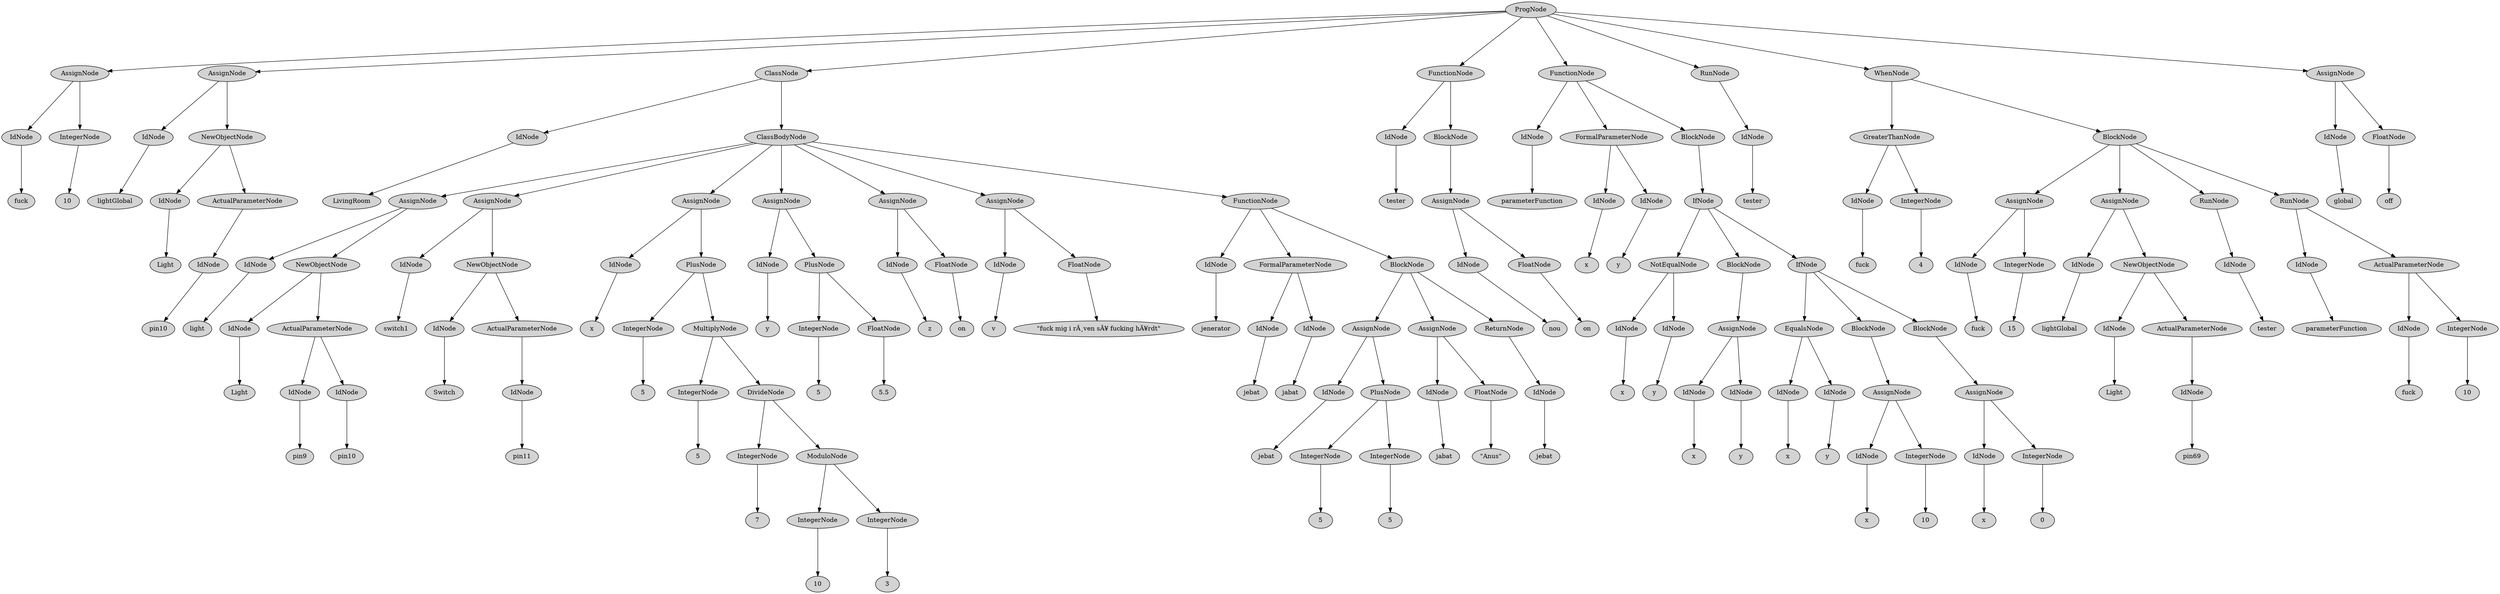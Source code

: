 digraph G {
	graph [ranksep=1.5 ratio=fill]
	node [style=filled]
	overlap=false
	9232323 [label=ProgNode]
	7279659 [label=AssignNode]
	9232323 -> 7279659
	2268877 [label=IdNode]
	7279659 -> 2268877
	6529016 [label=fuck]
	2268877 -> 6529016
	3215070 [label=IntegerNode]
	7279659 -> 3215070
	6299613 [label=10]
	3215070 -> 6299613
	6800006 [label=AssignNode]
	9232323 -> 6800006
	77062 [label=IdNode]
	6800006 -> 77062
	4987734 [label=lightGlobal]
	77062 -> 4987734
	9260819 [label=NewObjectNode]
	6800006 -> 9260819
	7410736 [label=IdNode]
	9260819 -> 7410736
	2058552 [label=Light]
	7410736 -> 2058552
	7336098 [label=ActualParameterNode]
	9260819 -> 7336098
	1068007 [label=IdNode]
	7336098 -> 1068007
	5384151 [label=pin10]
	1068007 -> 5384151
	4872033 [label=ClassNode]
	9232323 -> 4872033
	9024837 [label=IdNode]
	4872033 -> 9024837
	3076442 [label=LivingRoom]
	9024837 -> 3076442
	9077581 [label=ClassBodyNode]
	4872033 -> 9077581
	2374229 [label=AssignNode]
	9077581 -> 2374229
	8563408 [label=IdNode]
	2374229 -> 8563408
	6030089 [label=light]
	8563408 -> 6030089
	7255508 [label=NewObjectNode]
	2374229 -> 7255508
	6829982 [label=IdNode]
	7255508 -> 6829982
	2709426 [label=Light]
	6829982 -> 2709426
	2932862 [label=ActualParameterNode]
	7255508 -> 2932862
	4862037 [label=IdNode]
	2932862 -> 4862037
	7802559 [label=pin9]
	4862037 -> 7802559
	41919 [label=IdNode]
	2932862 -> 41919
	6199551 [label=pin10]
	41919 -> 6199551
	1390181 [label=AssignNode]
	9077581 -> 1390181
	1860732 [label=IdNode]
	1390181 -> 1860732
	790095 [label=switch1]
	1860732 -> 790095
	6342175 [label=NewObjectNode]
	1390181 -> 6342175
	1760008 [label=IdNode]
	6342175 -> 1760008
	2874863 [label=Switch]
	1760008 -> 2874863
	8164756 [label=ActualParameterNode]
	6342175 -> 8164756
	2809631 [label=IdNode]
	8164756 -> 2809631
	7579643 [label=pin11]
	2809631 -> 7579643
	7322438 [label=AssignNode]
	9077581 -> 7322438
	5635730 [label=IdNode]
	7322438 -> 5635730
	4881748 [label=x]
	5635730 -> 4881748
	6374872 [label=PlusNode]
	7322438 -> 6374872
	7627096 [label=IntegerNode]
	6374872 -> 7627096
	5480303 [label=5]
	7627096 -> 5480303
	9735068 [label=MultiplyNode]
	6374872 -> 9735068
	3347004 [label=IntegerNode]
	9735068 -> 3347004
	8758853 [label=5]
	3347004 -> 8758853
	9538732 [label=DivideNode]
	9735068 -> 9538732
	7861997 [label=IntegerNode]
	9538732 -> 7861997
	5402488 [label=7]
	7861997 -> 5402488
	9862335 [label=ModuloNode]
	9538732 -> 9862335
	7522054 [label=IntegerNode]
	9862335 -> 7522054
	6994294 [label=10]
	7522054 -> 6994294
	4379320 [label=IntegerNode]
	9862335 -> 4379320
	8261183 [label=3]
	4379320 -> 8261183
	5465118 [label=AssignNode]
	9077581 -> 5465118
	2923407 [label=IdNode]
	5465118 -> 2923407
	7073694 [label=y]
	2923407 -> 7073694
	606392 [label=PlusNode]
	5465118 -> 606392
	3982841 [label=IntegerNode]
	606392 -> 3982841
	726123 [label=5]
	3982841 -> 726123
	5770427 [label=FloatNode]
	606392 -> 5770427
	630164 [label=5.5]
	5770427 -> 630164
	209384 [label=AssignNode]
	9077581 -> 209384
	7667807 [label=IdNode]
	209384 -> 7667807
	5544053 [label=z]
	7667807 -> 5544053
	2488011 [label=FloatNode]
	209384 -> 2488011
	8627191 [label=on]
	2488011 -> 8627191
	3637892 [label=AssignNode]
	9077581 -> 3637892
	8844178 [label=IdNode]
	3637892 -> 8844178
	2950582 [label=v]
	8844178 -> 2950582
	4329910 [label=FloatNode]
	3637892 -> 4329910
	8191591 [label="\"fuck mig i rÃ¸ven sÃ¥ fucking hÃ¥rdt\""]
	4329910 -> 8191591
	453597 [label=FunctionNode]
	9077581 -> 453597
	4604244 [label=IdNode]
	453597 -> 4604244
	8597071 [label=jenerator]
	4604244 -> 8597071
	6087610 [label=FormalParameterNode]
	453597 -> 6087610
	9311333 [label=IdNode]
	6087610 -> 9311333
	5457615 [label=jebat]
	9311333 -> 5457615
	1435763 [label=IdNode]
	6087610 -> 1435763
	7826921 [label=jabat]
	1435763 -> 7826921
	6700725 [label=BlockNode]
	453597 -> 6700725
	9551027 [label=AssignNode]
	6700725 -> 9551027
	6383238 [label=IdNode]
	9551027 -> 6383238
	3077264 [label=jebat]
	6383238 -> 3077264
	6222554 [label=PlusNode]
	9551027 -> 6222554
	1868513 [label=IntegerNode]
	6222554 -> 1868513
	3448458 [label=5]
	1868513 -> 3448458
	7651300 [label=IntegerNode]
	6222554 -> 7651300
	5220420 [label=5]
	7651300 -> 5220420
	5288230 [label=AssignNode]
	6700725 -> 5288230
	344722 [label=IdNode]
	5288230 -> 344722
	8341531 [label=jabat]
	344722 -> 8341531
	3722539 [label=FloatNode]
	5288230 -> 3722539
	850062 [label="\"Anus\""]
	3722539 -> 850062
	5349450 [label=ReturnNode]
	6700725 -> 5349450
	3616267 [label=IdNode]
	5349450 -> 3616267
	5882280 [label=jebat]
	3616267 -> 5882280
	5469108 [label=FunctionNode]
	9232323 -> 5469108
	6371177 [label=IdNode]
	5469108 -> 6371177
	4477201 [label=tester]
	6371177 -> 4477201
	5889231 [label=BlockNode]
	5469108 -> 5889231
	7677526 [label=AssignNode]
	5889231 -> 7677526
	6401121 [label=IdNode]
	7677526 -> 6401121
	2044041 [label=nou]
	6401121 -> 2044041
	2417841 [label=FloatNode]
	7677526 -> 2417841
	2063819 [label=on]
	2417841 -> 2063819
	8045956 [label=FunctionNode]
	9232323 -> 8045956
	1423217 [label=IdNode]
	8045956 -> 1423217
	3751103 [label=parameterFunction]
	1423217 -> 3751103
	1659185 [label=FormalParameterNode]
	8045956 -> 1659185
	9398007 [label=IdNode]
	1659185 -> 9398007
	697872 [label=x]
	9398007 -> 697872
	41774 [label=IdNode]
	1659185 -> 41774
	5894154 [label=y]
	41774 -> 5894154
	8608371 [label=BlockNode]
	8045956 -> 8608371
	2784094 [label=IfNode]
	8608371 -> 2784094
	7059700 [label=NotEqualNode]
	2784094 -> 7059700
	6735377 [label=IdNode]
	7059700 -> 6735377
	5189880 [label=x]
	6735377 -> 5189880
	6824949 [label=IdNode]
	7059700 -> 6824949
	360559 [label=y]
	6824949 -> 360559
	5535257 [label=BlockNode]
	2784094 -> 5535257
	5488865 [label=AssignNode]
	5535257 -> 5488865
	8270933 [label=IdNode]
	5488865 -> 8270933
	1253625 [label=x]
	8270933 -> 1253625
	5323499 [label=IdNode]
	5488865 -> 5323499
	4527482 [label=y]
	5323499 -> 4527482
	4756588 [label=IfNode]
	2784094 -> 4756588
	9209293 [label=EqualsNode]
	4756588 -> 9209293
	4767211 [label=IdNode]
	9209293 -> 4767211
	5531826 [label=x]
	4767211 -> 5531826
	5740681 [label=IdNode]
	9209293 -> 5740681
	5264004 [label=y]
	5740681 -> 5264004
	6472813 [label=BlockNode]
	4756588 -> 6472813
	3739839 [label=AssignNode]
	6472813 -> 3739839
	4652836 [label=IdNode]
	3739839 -> 4652836
	4410548 [label=x]
	4652836 -> 4410548
	6599598 [label=IntegerNode]
	3739839 -> 6599598
	255490 [label=10]
	6599598 -> 255490
	6240163 [label=BlockNode]
	4756588 -> 6240163
	4412524 [label=AssignNode]
	6240163 -> 4412524
	2949241 [label=IdNode]
	4412524 -> 2949241
	7387931 [label=x]
	2949241 -> 7387931
	8661880 [label=IntegerNode]
	4412524 -> 8661880
	1905461 [label=0]
	8661880 -> 1905461
	6569120 [label=RunNode]
	9232323 -> 6569120
	443787 [label=IdNode]
	6569120 -> 443787
	6700966 [label=tester]
	443787 -> 6700966
	9932973 [label=WhenNode]
	9232323 -> 9932973
	1356692 [label=GreaterThanNode]
	9932973 -> 1356692
	6775648 [label=IdNode]
	1356692 -> 6775648
	3389232 [label=fuck]
	6775648 -> 3389232
	8302158 [label=IntegerNode]
	1356692 -> 8302158
	9300647 [label=4]
	8302158 -> 9300647
	3051671 [label=BlockNode]
	9932973 -> 3051671
	3369168 [label=AssignNode]
	3051671 -> 3369168
	760437 [label=IdNode]
	3369168 -> 760437
	3187889 [label=fuck]
	760437 -> 3187889
	7547235 [label=IntegerNode]
	3369168 -> 7547235
	2707574 [label=15]
	7547235 -> 2707574
	7400925 [label=AssignNode]
	3051671 -> 7400925
	7156663 [label=IdNode]
	7400925 -> 7156663
	7970091 [label=lightGlobal]
	7156663 -> 7970091
	5427443 [label=NewObjectNode]
	7400925 -> 5427443
	2109192 [label=IdNode]
	5427443 -> 2109192
	6769578 [label=Light]
	2109192 -> 6769578
	8308714 [label=ActualParameterNode]
	5427443 -> 8308714
	8316104 [label=IdNode]
	8308714 -> 8316104
	2762277 [label=pin69]
	8316104 -> 2762277
	8580458 [label=RunNode]
	3051671 -> 8580458
	743271 [label=IdNode]
	8580458 -> 743271
	3264235 [label=tester]
	743271 -> 3264235
	2585279 [label=RunNode]
	3051671 -> 2585279
	5484547 [label=IdNode]
	2585279 -> 5484547
	3173223 [label=parameterFunction]
	5484547 -> 3173223
	9044958 [label=ActualParameterNode]
	2585279 -> 9044958
	9459766 [label=IdNode]
	9044958 -> 9459766
	102130 [label=fuck]
	9459766 -> 102130
	8094756 [label=IntegerNode]
	9044958 -> 8094756
	2643488 [label=10]
	8094756 -> 2643488
	4144610 [label=AssignNode]
	9232323 -> 4144610
	6274049 [label=IdNode]
	4144610 -> 6274049
	5572485 [label=global]
	6274049 -> 5572485
	4153837 [label=FloatNode]
	4144610 -> 4153837
	4886759 [label=off]
	4153837 -> 4886759
}
